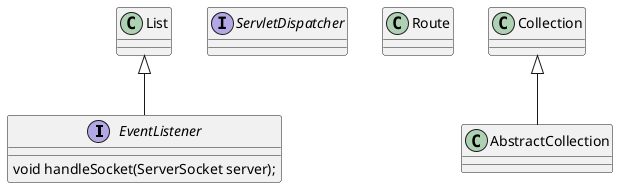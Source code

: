 @startuml

interface EventListener
interface ServletDispatcher
class Route



List <|-- EventListener
Collection <|-- AbstractCollection


interface EventListener  {
void handleSocket(ServerSocket server);
}


@enduml